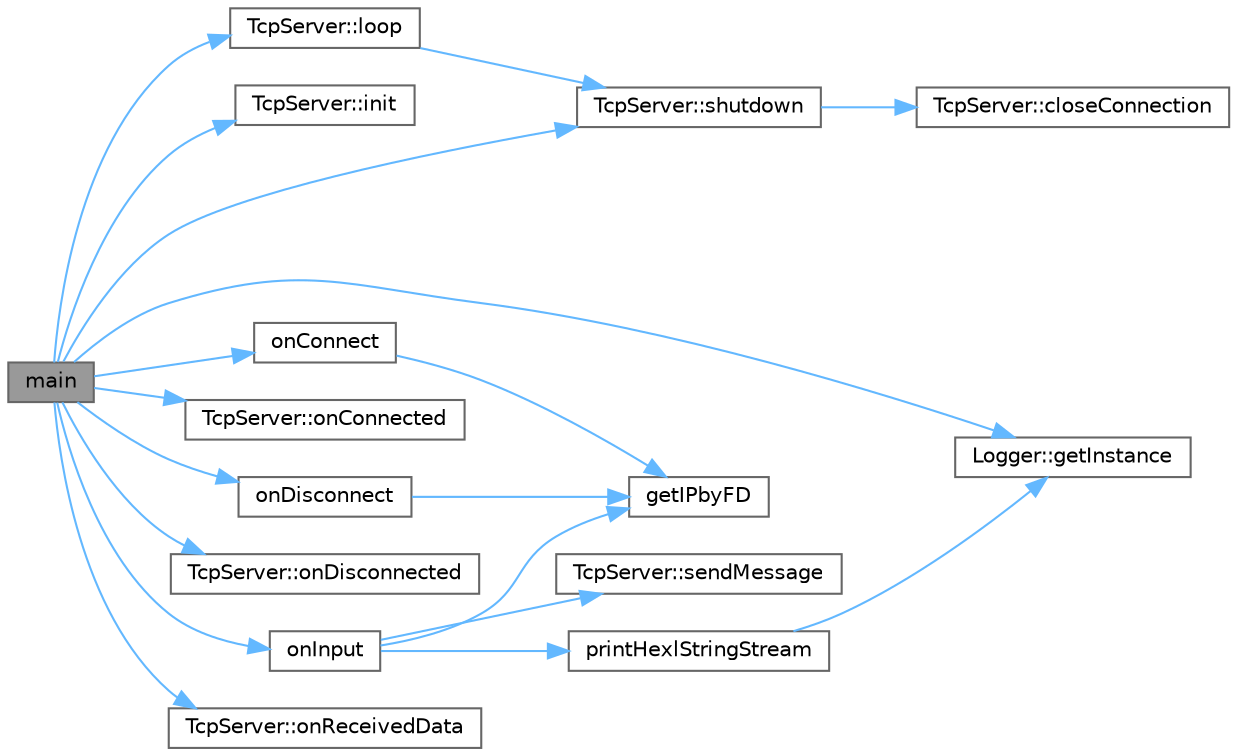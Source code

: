 digraph "main"
{
 // LATEX_PDF_SIZE
  bgcolor="transparent";
  edge [fontname=Helvetica,fontsize=10,labelfontname=Helvetica,labelfontsize=10];
  node [fontname=Helvetica,fontsize=10,shape=box,height=0.2,width=0.4];
  rankdir="LR";
  Node1 [id="Node000001",label="main",height=0.2,width=0.4,color="gray40", fillcolor="grey60", style="filled", fontcolor="black",tooltip=" "];
  Node1 -> Node2 [id="edge1_Node000001_Node000002",color="steelblue1",style="solid",tooltip=" "];
  Node2 [id="Node000002",label="Logger::getInstance",height=0.2,width=0.4,color="grey40", fillcolor="white", style="filled",URL="$classLogger.html#ab800154fe06cf4d006da6bdd0e81ed48",tooltip="Get the singleton instance of Logger."];
  Node1 -> Node3 [id="edge2_Node000001_Node000003",color="steelblue1",style="solid",tooltip=" "];
  Node3 [id="Node000003",label="TcpServer::init",height=0.2,width=0.4,color="grey40", fillcolor="white", style="filled",URL="$classTcpServer.html#a64291f0ad4b590f32414ca93fffd13f0",tooltip="Initializes the server by setting up sockets and binding."];
  Node1 -> Node4 [id="edge3_Node000001_Node000004",color="steelblue1",style="solid",tooltip=" "];
  Node4 [id="Node000004",label="TcpServer::loop",height=0.2,width=0.4,color="grey40", fillcolor="white", style="filled",URL="$classTcpServer.html#a25718832405741fcd56d4b140aa0898c",tooltip="Main loop for the server to handle incoming connections and data."];
  Node4 -> Node5 [id="edge4_Node000004_Node000005",color="steelblue1",style="solid",tooltip=" "];
  Node5 [id="Node000005",label="TcpServer::shutdown",height=0.2,width=0.4,color="grey40", fillcolor="white", style="filled",URL="$classTcpServer.html#a918898ee7b13d776a2f7ea8968168669",tooltip="Shuts down the server and closes connections."];
  Node5 -> Node6 [id="edge5_Node000005_Node000006",color="steelblue1",style="solid",tooltip=" "];
  Node6 [id="Node000006",label="TcpServer::closeConnection",height=0.2,width=0.4,color="grey40", fillcolor="white", style="filled",URL="$classTcpServer.html#a3aa315c1176e3ae52fe6ef7a6de8bb50",tooltip="Closes the connection for a specified socket descriptor."];
  Node1 -> Node7 [id="edge6_Node000001_Node000007",color="steelblue1",style="solid",tooltip=" "];
  Node7 [id="Node000007",label="onConnect",height=0.2,width=0.4,color="grey40", fillcolor="white", style="filled",URL="$OCEngine_8cpp.html#a25c71fca33f277c56d970a46aad2194a",tooltip=" "];
  Node7 -> Node8 [id="edge7_Node000007_Node000008",color="steelblue1",style="solid",tooltip=" "];
  Node8 [id="Node000008",label="getIPbyFD",height=0.2,width=0.4,color="grey40", fillcolor="white", style="filled",URL="$TcpUtilities_8cpp.html#aaaf10de34656611238d20b626ff75b2a",tooltip="Retrieves the IP address of a client connected to a socket."];
  Node1 -> Node9 [id="edge8_Node000001_Node000009",color="steelblue1",style="solid",tooltip=" "];
  Node9 [id="Node000009",label="TcpServer::onConnected",height=0.2,width=0.4,color="grey40", fillcolor="white", style="filled",URL="$classTcpServer.html#a0e05dff9eb3fe17944fe00f054bf8e5c",tooltip="Sets the callback function to be called when a new connection is established."];
  Node1 -> Node10 [id="edge9_Node000001_Node000010",color="steelblue1",style="solid",tooltip=" "];
  Node10 [id="Node000010",label="onDisconnect",height=0.2,width=0.4,color="grey40", fillcolor="white", style="filled",URL="$OCEngine_8cpp.html#aa792d7292cbeec2ea169a20e1b9faa0e",tooltip=" "];
  Node10 -> Node8 [id="edge10_Node000010_Node000008",color="steelblue1",style="solid",tooltip=" "];
  Node1 -> Node11 [id="edge11_Node000001_Node000011",color="steelblue1",style="solid",tooltip=" "];
  Node11 [id="Node000011",label="TcpServer::onDisconnected",height=0.2,width=0.4,color="grey40", fillcolor="white", style="filled",URL="$classTcpServer.html#a6f13671b9cdb554ef6ac39ff55d01403",tooltip="Sets the callback function to be called when a connection is disconnected."];
  Node1 -> Node12 [id="edge12_Node000001_Node000012",color="steelblue1",style="solid",tooltip=" "];
  Node12 [id="Node000012",label="onInput",height=0.2,width=0.4,color="grey40", fillcolor="white", style="filled",URL="$OCEngine_8cpp.html#a11d663bba49be482033ebfceb7e581c5",tooltip=" "];
  Node12 -> Node8 [id="edge13_Node000012_Node000008",color="steelblue1",style="solid",tooltip=" "];
  Node12 -> Node13 [id="edge14_Node000012_Node000013",color="steelblue1",style="solid",tooltip=" "];
  Node13 [id="Node000013",label="printHexlStringStream",height=0.2,width=0.4,color="grey40", fillcolor="white", style="filled",URL="$TcpUtilities_8cpp.html#a0dfe0ca92ee808cd48b793d3e9964016",tooltip="Prints the hexadecimal representation of a given string buffer."];
  Node13 -> Node2 [id="edge15_Node000013_Node000002",color="steelblue1",style="solid",tooltip=" "];
  Node12 -> Node14 [id="edge16_Node000012_Node000014",color="steelblue1",style="solid",tooltip=" "];
  Node14 [id="Node000014",label="TcpServer::sendMessage",height=0.2,width=0.4,color="grey40", fillcolor="white", style="filled",URL="$classTcpServer.html#a267fa76ef650fbb743f60a7059d0b674",tooltip="Sends a message to a specified socket descriptor."];
  Node1 -> Node15 [id="edge17_Node000001_Node000015",color="steelblue1",style="solid",tooltip=" "];
  Node15 [id="Node000015",label="TcpServer::onReceivedData",height=0.2,width=0.4,color="grey40", fillcolor="white", style="filled",URL="$classTcpServer.html#a66dbf6170e6d8c00043728ac03d2d60c",tooltip="Sets the callback function to be called when data is received."];
  Node1 -> Node5 [id="edge18_Node000001_Node000005",color="steelblue1",style="solid",tooltip=" "];
}
